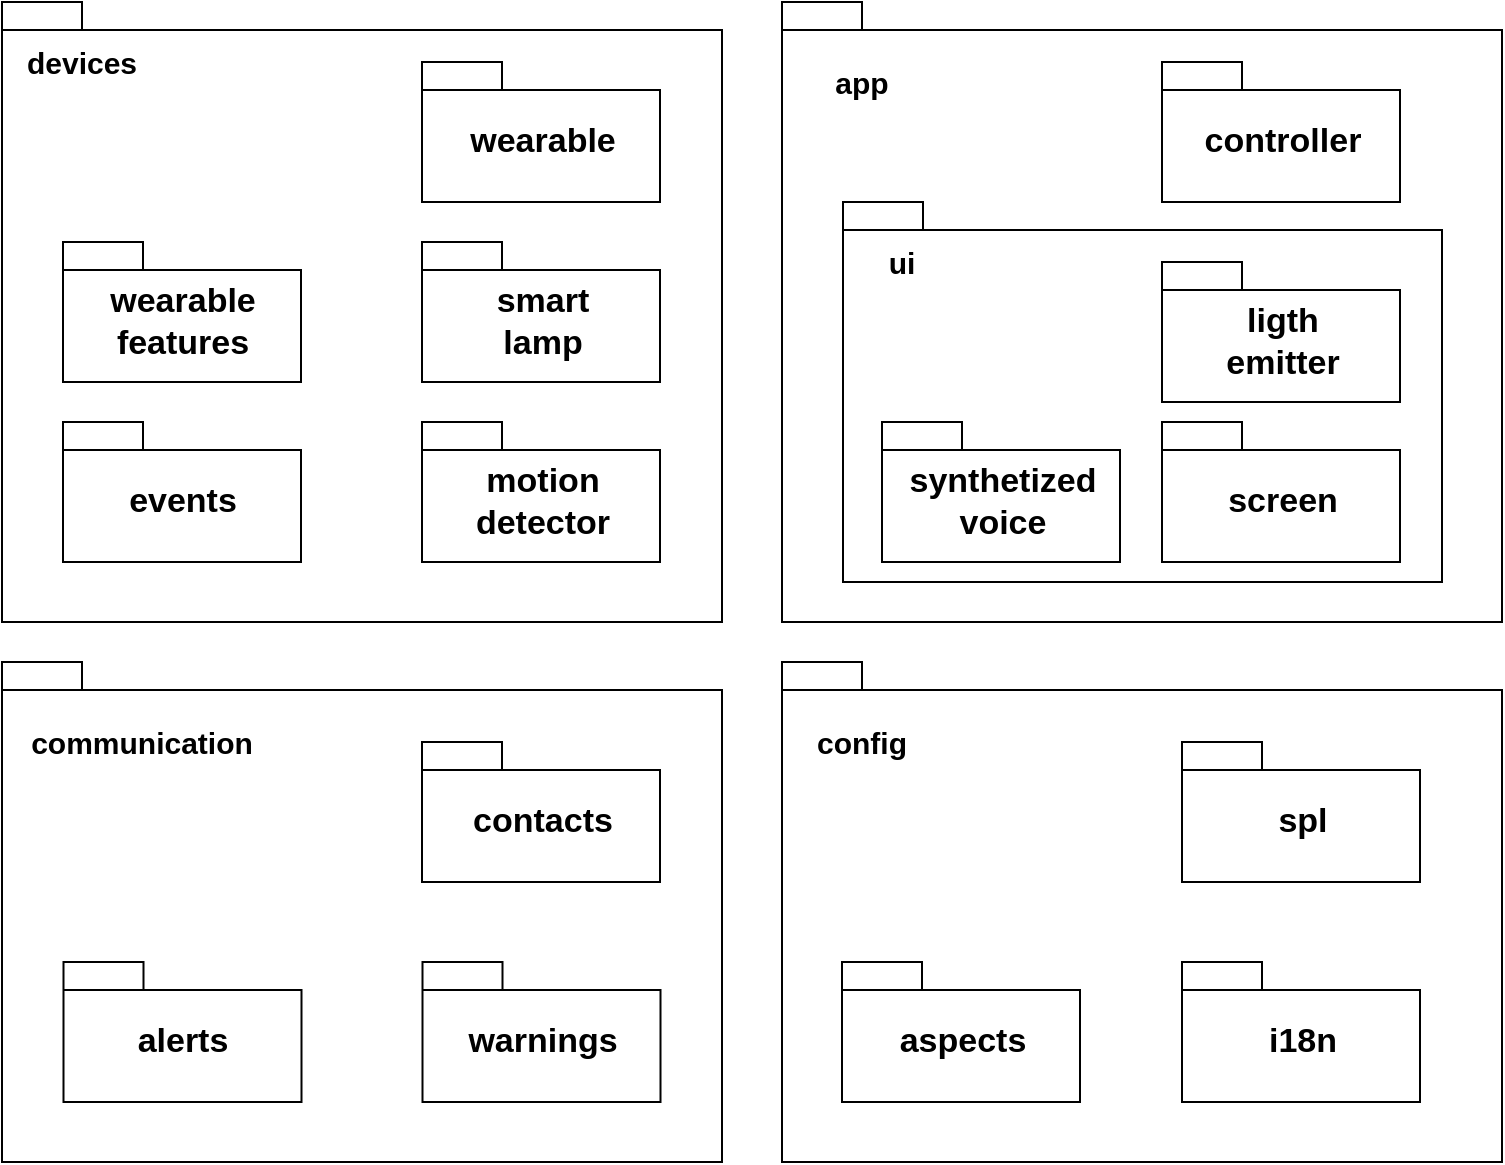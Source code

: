 <mxfile version="12.4.2" type="device" pages="1"><diagram id="eITsdwm208hBVyrqPBkf" name="Page-1"><mxGraphModel dx="854" dy="1688" grid="1" gridSize="10" guides="1" tooltips="1" connect="1" arrows="1" fold="1" page="1" pageScale="1" pageWidth="827" pageHeight="1169" math="0" shadow="0"><root><mxCell id="0"/><mxCell id="1" parent="0"/><mxCell id="zN9HcPC03rE5X0osyDs4-2" value="" style="shape=folder;fontStyle=1;spacingTop=10;tabWidth=40;tabHeight=14;tabPosition=left;html=1;" parent="1" vertex="1"><mxGeometry x="430" y="310" width="360" height="250" as="geometry"/></mxCell><mxCell id="zN9HcPC03rE5X0osyDs4-3" value="&lt;b&gt;&lt;font style=&quot;font-size: 15px&quot;&gt;config&lt;/font&gt;&lt;/b&gt;" style="text;html=1;strokeColor=none;fillColor=none;align=center;verticalAlign=middle;whiteSpace=wrap;rounded=0;" parent="1" vertex="1"><mxGeometry x="450" y="340" width="40" height="20" as="geometry"/></mxCell><mxCell id="nI-Elp8i1Q_IxWnODsoK-4" value="" style="shape=folder;fontStyle=1;spacingTop=10;tabWidth=40;tabHeight=14;tabPosition=left;html=1;" parent="1" vertex="1"><mxGeometry x="40" y="-20" width="360" height="310" as="geometry"/></mxCell><mxCell id="-r4Wf07XmSm3TLo5AbcD-1" value="" style="shape=folder;fontStyle=1;spacingTop=10;tabWidth=40;tabHeight=14;tabPosition=left;html=1;" parent="1" vertex="1"><mxGeometry x="40" y="310" width="360" height="250" as="geometry"/></mxCell><mxCell id="-r4Wf07XmSm3TLo5AbcD-2" value="&lt;font style=&quot;font-size: 17px&quot;&gt;alerts&lt;br&gt;&lt;/font&gt;" style="shape=folder;fontStyle=1;spacingTop=10;tabWidth=40;tabHeight=14;tabPosition=left;html=1;" parent="1" vertex="1"><mxGeometry x="70.75" y="460" width="119" height="70" as="geometry"/></mxCell><mxCell id="-r4Wf07XmSm3TLo5AbcD-3" value="&lt;font style=&quot;font-size: 17px&quot;&gt;warnings&lt;br&gt;&lt;/font&gt;" style="shape=folder;fontStyle=1;spacingTop=10;tabWidth=40;tabHeight=14;tabPosition=left;html=1;" parent="1" vertex="1"><mxGeometry x="250.25" y="460" width="119" height="70" as="geometry"/></mxCell><mxCell id="-r4Wf07XmSm3TLo5AbcD-7" value="&lt;b&gt;&lt;font style=&quot;font-size: 15px&quot;&gt;communication&lt;/font&gt;&lt;/b&gt;" style="text;html=1;strokeColor=none;fillColor=none;align=center;verticalAlign=middle;whiteSpace=wrap;rounded=0;" parent="1" vertex="1"><mxGeometry x="90" y="340" width="40" height="20" as="geometry"/></mxCell><mxCell id="-r4Wf07XmSm3TLo5AbcD-8" value="&lt;b&gt;&lt;font style=&quot;font-size: 15px&quot;&gt;devices&lt;/font&gt;&lt;/b&gt;" style="text;html=1;strokeColor=none;fillColor=none;align=center;verticalAlign=middle;whiteSpace=wrap;rounded=0;" parent="1" vertex="1"><mxGeometry x="60" width="40" height="20" as="geometry"/></mxCell><mxCell id="zN9HcPC03rE5X0osyDs4-4" value="&lt;font style=&quot;font-size: 17px&quot;&gt;aspects&lt;br&gt;&lt;/font&gt;" style="shape=folder;fontStyle=1;spacingTop=10;tabWidth=40;tabHeight=14;tabPosition=left;html=1;" parent="1" vertex="1"><mxGeometry x="460" y="460" width="119" height="70" as="geometry"/></mxCell><mxCell id="zN9HcPC03rE5X0osyDs4-7" value="&lt;font style=&quot;font-size: 17px&quot;&gt;i18n&lt;br&gt;&lt;/font&gt;" style="shape=folder;fontStyle=1;spacingTop=10;tabWidth=40;tabHeight=14;tabPosition=left;html=1;" parent="1" vertex="1"><mxGeometry x="630" y="460" width="119" height="70" as="geometry"/></mxCell><mxCell id="zN9HcPC03rE5X0osyDs4-8" value="&lt;font style=&quot;font-size: 17px&quot;&gt;spl&lt;br&gt;&lt;/font&gt;" style="shape=folder;fontStyle=1;spacingTop=10;tabWidth=40;tabHeight=14;tabPosition=left;html=1;" parent="1" vertex="1"><mxGeometry x="630" y="350" width="119" height="70" as="geometry"/></mxCell><mxCell id="zN9HcPC03rE5X0osyDs4-9" value="&lt;font style=&quot;font-size: 17px&quot;&gt;motion&lt;br&gt;detector&lt;br&gt;&lt;/font&gt;" style="shape=folder;fontStyle=1;spacingTop=10;tabWidth=40;tabHeight=14;tabPosition=left;html=1;" parent="1" vertex="1"><mxGeometry x="250" y="190" width="119" height="70" as="geometry"/></mxCell><mxCell id="zN9HcPC03rE5X0osyDs4-10" value="&lt;font style=&quot;font-size: 17px&quot;&gt;events&lt;br&gt;&lt;/font&gt;" style="shape=folder;fontStyle=1;spacingTop=10;tabWidth=40;tabHeight=14;tabPosition=left;html=1;" parent="1" vertex="1"><mxGeometry x="70.5" y="190" width="119" height="70" as="geometry"/></mxCell><mxCell id="zN9HcPC03rE5X0osyDs4-14" value="" style="shape=folder;fontStyle=1;spacingTop=10;tabWidth=40;tabHeight=14;tabPosition=left;html=1;" parent="1" vertex="1"><mxGeometry x="430" y="-20" width="360" height="310" as="geometry"/></mxCell><mxCell id="zN9HcPC03rE5X0osyDs4-15" value="&lt;b&gt;&lt;font style=&quot;font-size: 15px&quot;&gt;app&lt;/font&gt;&lt;/b&gt;" style="text;html=1;strokeColor=none;fillColor=none;align=center;verticalAlign=middle;whiteSpace=wrap;rounded=0;" parent="1" vertex="1"><mxGeometry x="450" y="10" width="40" height="20" as="geometry"/></mxCell><mxCell id="zN9HcPC03rE5X0osyDs4-16" value="&lt;font style=&quot;font-size: 17px&quot;&gt;controller&lt;br&gt;&lt;/font&gt;" style="shape=folder;fontStyle=1;spacingTop=10;tabWidth=40;tabHeight=14;tabPosition=left;html=1;" parent="1" vertex="1"><mxGeometry x="620" y="10" width="119" height="70" as="geometry"/></mxCell><mxCell id="zN9HcPC03rE5X0osyDs4-17" value="&lt;font style=&quot;font-size: 17px&quot;&gt;&lt;br&gt;&lt;/font&gt;" style="shape=folder;fontStyle=1;spacingTop=10;tabWidth=40;tabHeight=14;tabPosition=left;html=1;" parent="1" vertex="1"><mxGeometry x="460.5" y="80" width="299.5" height="190" as="geometry"/></mxCell><mxCell id="TCO40ssKAmTrVxjv0Ioa-2" value="&lt;font style=&quot;font-size: 17px&quot;&gt;contacts&lt;br&gt;&lt;/font&gt;" style="shape=folder;fontStyle=1;spacingTop=10;tabWidth=40;tabHeight=14;tabPosition=left;html=1;" parent="1" vertex="1"><mxGeometry x="250" y="350" width="119" height="70" as="geometry"/></mxCell><mxCell id="4g1yhFGaQKik5TlK_9OS-1" value="&lt;font style=&quot;font-size: 17px&quot;&gt;smart&lt;br&gt;lamp&lt;br&gt;&lt;/font&gt;" style="shape=folder;fontStyle=1;spacingTop=10;tabWidth=40;tabHeight=14;tabPosition=left;html=1;" vertex="1" parent="1"><mxGeometry x="250" y="100" width="119" height="70" as="geometry"/></mxCell><mxCell id="4g1yhFGaQKik5TlK_9OS-2" value="&lt;font style=&quot;font-size: 17px&quot;&gt;wearable&lt;br&gt;features&lt;br&gt;&lt;/font&gt;" style="shape=folder;fontStyle=1;spacingTop=10;tabWidth=40;tabHeight=14;tabPosition=left;html=1;" vertex="1" parent="1"><mxGeometry x="70.5" y="100" width="119" height="70" as="geometry"/></mxCell><mxCell id="4g1yhFGaQKik5TlK_9OS-3" value="&lt;font style=&quot;font-size: 17px&quot;&gt;wearable&lt;br&gt;&lt;/font&gt;" style="shape=folder;fontStyle=1;spacingTop=10;tabWidth=40;tabHeight=14;tabPosition=left;html=1;" vertex="1" parent="1"><mxGeometry x="250" y="10" width="119" height="70" as="geometry"/></mxCell><mxCell id="4g1yhFGaQKik5TlK_9OS-5" value="&lt;b&gt;&lt;font style=&quot;font-size: 15px&quot;&gt;ui&lt;/font&gt;&lt;/b&gt;" style="text;html=1;strokeColor=none;fillColor=none;align=center;verticalAlign=middle;whiteSpace=wrap;rounded=0;" vertex="1" parent="1"><mxGeometry x="470" y="100" width="40" height="20" as="geometry"/></mxCell><mxCell id="4g1yhFGaQKik5TlK_9OS-6" value="&lt;font style=&quot;font-size: 17px&quot;&gt;synthetized&lt;br&gt;voice&lt;br&gt;&lt;/font&gt;" style="shape=folder;fontStyle=1;spacingTop=10;tabWidth=40;tabHeight=14;tabPosition=left;html=1;" vertex="1" parent="1"><mxGeometry x="480" y="190" width="119" height="70" as="geometry"/></mxCell><mxCell id="4g1yhFGaQKik5TlK_9OS-7" value="&lt;font style=&quot;font-size: 17px&quot;&gt;screen&lt;span style=&quot;color: rgba(0 , 0 , 0 , 0) ; font-family: monospace ; font-size: 0px ; font-weight: 400&quot;&gt;%3CmxGraphModel%3E%3Croot%3E%3CmxCell%20id%3D%220%22%2F%3E%3CmxCell%20id%3D%221%22%20parent%3D%220%22%2F%3E%3CmxCell%20id%3D%222%22%20value%3D%22%26lt%3Bfont%20style%3D%26quot%3Bfont-size%3A%2017px%26quot%3B%26gt%3BSynthetized%26lt%3Bbr%26gt%3BVoice%26lt%3Bbr%26gt%3B%26lt%3B%2Ffont%26gt%3B%22%20style%3D%22shape%3Dfolder%3BfontStyle%3D1%3BspacingTop%3D10%3BtabWidth%3D40%3BtabHeight%3D14%3BtabPosition%3Dleft%3Bhtml%3D1%3B%22%20vertex%3D%221%22%20parent%3D%221%22%3E%3CmxGeometry%20x%3D%22490%22%20y%3D%22160%22%20width%3D%22119%22%20height%3D%2270%22%20as%3D%22geometry%22%2F%3E%3C%2FmxCell%3E%3C%2Froot%3E%3C%2FmxGraphModel%3E&lt;/span&gt;&lt;br&gt;&lt;/font&gt;" style="shape=folder;fontStyle=1;spacingTop=10;tabWidth=40;tabHeight=14;tabPosition=left;html=1;" vertex="1" parent="1"><mxGeometry x="620" y="190" width="119" height="70" as="geometry"/></mxCell><mxCell id="4g1yhFGaQKik5TlK_9OS-8" value="&lt;font style=&quot;font-size: 17px&quot;&gt;ligth&lt;br&gt;emitter&lt;br&gt;&lt;/font&gt;" style="shape=folder;fontStyle=1;spacingTop=10;tabWidth=40;tabHeight=14;tabPosition=left;html=1;" vertex="1" parent="1"><mxGeometry x="620" y="110" width="119" height="70" as="geometry"/></mxCell></root></mxGraphModel></diagram></mxfile>
